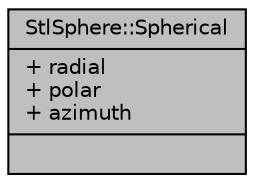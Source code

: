 digraph "StlSphere::Spherical"
{
  edge [fontname="Helvetica",fontsize="10",labelfontname="Helvetica",labelfontsize="10"];
  node [fontname="Helvetica",fontsize="10",shape=record];
  Node1 [label="{StlSphere::Spherical\n|+ radial\l+ polar\l+ azimuth\l|}",height=0.2,width=0.4,color="black", fillcolor="grey75", style="filled" fontcolor="black"];
}

